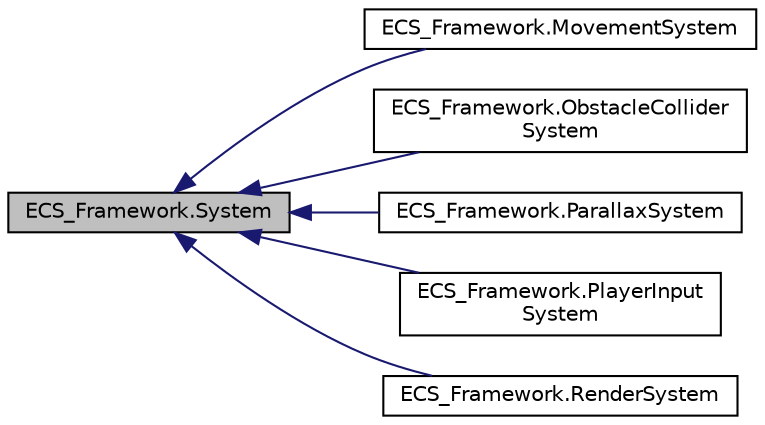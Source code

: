 digraph "ECS_Framework.System"
{
 // LATEX_PDF_SIZE
  edge [fontname="Helvetica",fontsize="10",labelfontname="Helvetica",labelfontsize="10"];
  node [fontname="Helvetica",fontsize="10",shape=record];
  rankdir="LR";
  Node1 [label="ECS_Framework.System",height=0.2,width=0.4,color="black", fillcolor="grey75", style="filled", fontcolor="black",tooltip="An abstract base class for systems in the game."];
  Node1 -> Node2 [dir="back",color="midnightblue",fontsize="10",style="solid",fontname="Helvetica"];
  Node2 [label="ECS_Framework.MovementSystem",height=0.2,width=0.4,color="black", fillcolor="white", style="filled",URL="$classECS__Framework_1_1MovementSystem.html",tooltip="System responsible for handling the movement of entities in the game."];
  Node1 -> Node3 [dir="back",color="midnightblue",fontsize="10",style="solid",fontname="Helvetica"];
  Node3 [label="ECS_Framework.ObstacleCollider\lSystem",height=0.2,width=0.4,color="black", fillcolor="white", style="filled",URL="$classECS__Framework_1_1ObstacleColliderSystem.html",tooltip="System that manages collision detection and resolution between entities and level obstacles."];
  Node1 -> Node4 [dir="back",color="midnightblue",fontsize="10",style="solid",fontname="Helvetica"];
  Node4 [label="ECS_Framework.ParallaxSystem",height=0.2,width=0.4,color="black", fillcolor="white", style="filled",URL="$classECS__Framework_1_1ParallaxSystem.html",tooltip="System that manages parallax components and their related entities."];
  Node1 -> Node5 [dir="back",color="midnightblue",fontsize="10",style="solid",fontname="Helvetica"];
  Node5 [label="ECS_Framework.PlayerInput\lSystem",height=0.2,width=0.4,color="black", fillcolor="white", style="filled",URL="$classECS__Framework_1_1PlayerInputSystem.html",tooltip="System that updates the state of entities based on keyboard input."];
  Node1 -> Node6 [dir="back",color="midnightblue",fontsize="10",style="solid",fontname="Helvetica"];
  Node6 [label="ECS_Framework.RenderSystem",height=0.2,width=0.4,color="black", fillcolor="white", style="filled",URL="$classECS__Framework_1_1RenderSystem.html",tooltip="System responsible for rendering the entities in the game."];
}
